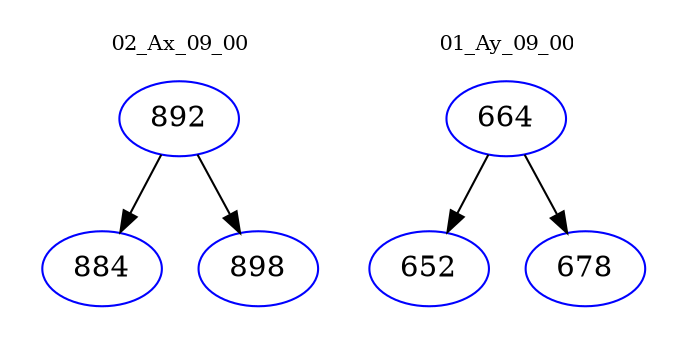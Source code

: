 digraph{
subgraph cluster_0 {
color = white
label = "02_Ax_09_00";
fontsize=10;
T0_892 [label="892", color="blue"]
T0_892 -> T0_884 [color="black"]
T0_884 [label="884", color="blue"]
T0_892 -> T0_898 [color="black"]
T0_898 [label="898", color="blue"]
}
subgraph cluster_1 {
color = white
label = "01_Ay_09_00";
fontsize=10;
T1_664 [label="664", color="blue"]
T1_664 -> T1_652 [color="black"]
T1_652 [label="652", color="blue"]
T1_664 -> T1_678 [color="black"]
T1_678 [label="678", color="blue"]
}
}
